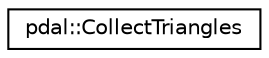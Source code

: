 digraph "Graphical Class Hierarchy"
{
  edge [fontname="Helvetica",fontsize="10",labelfontname="Helvetica",labelfontsize="10"];
  node [fontname="Helvetica",fontsize="10",shape=record];
  rankdir="LR";
  Node1 [label="pdal::CollectTriangles",height=0.2,width=0.4,color="black", fillcolor="white", style="filled",URL="$structpdal_1_1CollectTriangles.html"];
}
